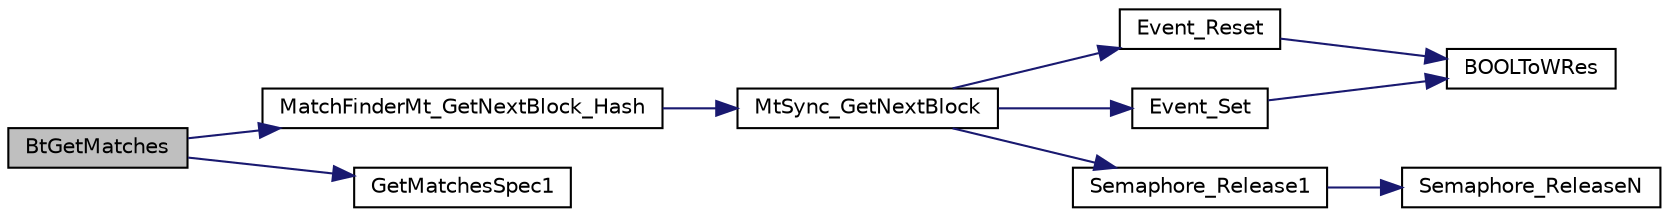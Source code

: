 digraph G
{
  edge [fontname="Helvetica",fontsize="10",labelfontname="Helvetica",labelfontsize="10"];
  node [fontname="Helvetica",fontsize="10",shape=record];
  rankdir="LR";
  Node1 [label="BtGetMatches",height=0.2,width=0.4,color="black", fillcolor="grey75", style="filled" fontcolor="black"];
  Node1 -> Node2 [color="midnightblue",fontsize="10",style="solid",fontname="Helvetica"];
  Node2 [label="MatchFinderMt_GetNextBlock_Hash",height=0.2,width=0.4,color="black", fillcolor="white", style="filled",URL="$_lz_find_mt_8c.html#a3b1e0a4a8b7b73efecfe07be0dd79dc2"];
  Node2 -> Node3 [color="midnightblue",fontsize="10",style="solid",fontname="Helvetica"];
  Node3 [label="MtSync_GetNextBlock",height=0.2,width=0.4,color="black", fillcolor="white", style="filled",URL="$_lz_find_mt_8c.html#a80cd9cc04137f207a444f48be61d8495"];
  Node3 -> Node4 [color="midnightblue",fontsize="10",style="solid",fontname="Helvetica"];
  Node4 [label="Event_Reset",height=0.2,width=0.4,color="black", fillcolor="white", style="filled",URL="$_threads_8c.html#adcebff2a2a5098940f037eb6ba9d6873"];
  Node4 -> Node5 [color="midnightblue",fontsize="10",style="solid",fontname="Helvetica"];
  Node5 [label="BOOLToWRes",height=0.2,width=0.4,color="black", fillcolor="white", style="filled",URL="$_threads_8c.html#a4cab6ca310179ac5fd522acd3fa59a50"];
  Node3 -> Node6 [color="midnightblue",fontsize="10",style="solid",fontname="Helvetica"];
  Node6 [label="Event_Set",height=0.2,width=0.4,color="black", fillcolor="white", style="filled",URL="$_threads_8c.html#a4c894884b1268b8d00d2a96489ba89e3"];
  Node6 -> Node5 [color="midnightblue",fontsize="10",style="solid",fontname="Helvetica"];
  Node3 -> Node7 [color="midnightblue",fontsize="10",style="solid",fontname="Helvetica"];
  Node7 [label="Semaphore_Release1",height=0.2,width=0.4,color="black", fillcolor="white", style="filled",URL="$_threads_8c.html#a6d392082486c2dd897b1256a5b5eb8f7"];
  Node7 -> Node8 [color="midnightblue",fontsize="10",style="solid",fontname="Helvetica"];
  Node8 [label="Semaphore_ReleaseN",height=0.2,width=0.4,color="black", fillcolor="white", style="filled",URL="$_threads_8c.html#a1dfc591d0c0c4fcc8881567bfa146498"];
  Node1 -> Node9 [color="midnightblue",fontsize="10",style="solid",fontname="Helvetica"];
  Node9 [label="GetMatchesSpec1",height=0.2,width=0.4,color="black", fillcolor="white", style="filled",URL="$_lz_find_8c.html#ae5f93e19127053d8c26fe903583d30f1"];
}
